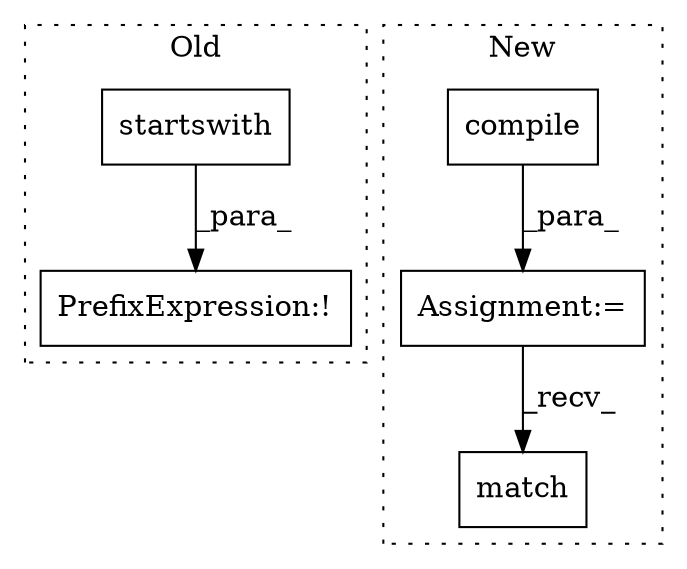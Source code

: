 digraph G {
subgraph cluster0 {
1 [label="startswith" a="32" s="6313,6340" l="11,1" shape="box"];
3 [label="PrefixExpression:!" a="38" s="6308" l="1" shape="box"];
label = "Old";
style="dotted";
}
subgraph cluster1 {
2 [label="compile" a="32" s="6060,6079" l="8,1" shape="box"];
4 [label="match" a="32" s="6242,6249" l="6,1" shape="box"];
5 [label="Assignment:=" a="7" s="6056" l="1" shape="box"];
label = "New";
style="dotted";
}
1 -> 3 [label="_para_"];
2 -> 5 [label="_para_"];
5 -> 4 [label="_recv_"];
}